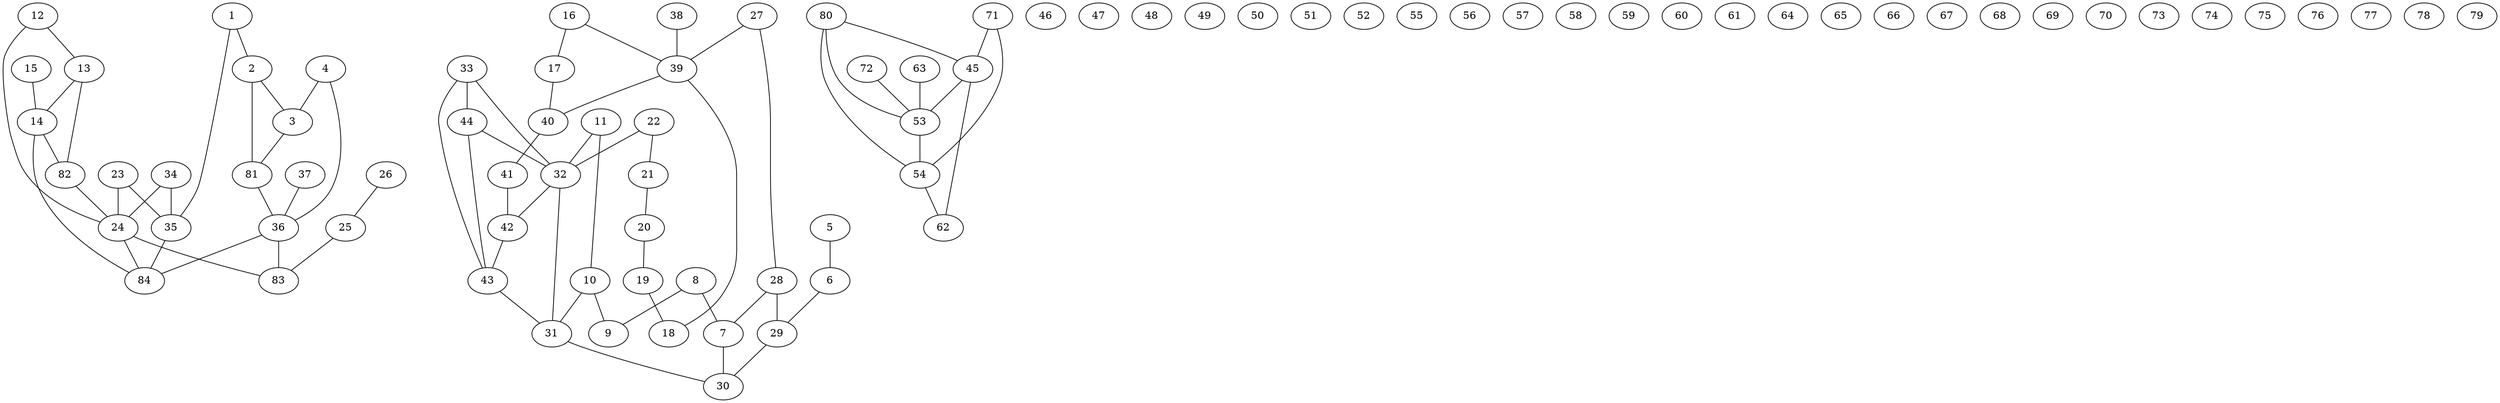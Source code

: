 graph pdb1nal {
	1	 [aaLength=12,
		sequence=KASLRRLVQFNI,
		type=0];
	2	 [aaLength=13,
		sequence=LSEREQVLEIVAE,
		type=0];
	1 -- 2	 [distance0="34.22496",
		frequency=1,
		type0=1];
	35	 [aaLength=13,
		sequence=LSEREQVLEIVAE,
		type=0];
	1 -- 35	 [distance0="48.53321",
		frequency=1,
		type0=3];
	3	 [aaLength=12,
		sequence=AESQQLAASAKR,
		type=0];
	2 -- 3	 [distance0="31.9759",
		frequency=1,
		type0=3];
	81	 [aaLength=4,
		sequence=KGKI,
		type=2];
	2 -- 81	 [distance0="19.27556",
		frequency=1,
		type0=1];
	3 -- 81	 [distance0="23.1265",
		frequency=1,
		type0=2];
	4	 [aaLength=14,
		sequence=FEEHCDHYRAIIDS,
		type=0];
	4 -- 3	 [distance0="31.19031",
		frequency=1,
		type0=2];
	36	 [aaLength=12,
		sequence=AESQQLAASAKR,
		type=0];
	4 -- 36	 [distance0="33.2209",
		frequency=1,
		type0=3];
	5	 [aaLength=7,
		sequence=LDQINTL,
		type=0];
	6	 [aaLength=10,
		sequence=LYQMEQIRRE,
		type=0];
	5 -- 6	 [distance0="23.61906",
		frequency=1,
		type0=1];
	29	 [aaLength=10,
		sequence=DEIFASGLLA,
		type=0];
	6 -- 29	 [distance0="22.27918",
		frequency=1,
		type0=2];
	7	 [aaLength=10,
		sequence=DEIFASGLLA,
		type=0];
	30	 [aaLength=17,
		sequence=YNIMGWRYQGIVKALKE,
		type=0];
	7 -- 30	 [distance0="20.70765",
		frequency=1,
		type0=2];
	8	 [aaLength=17,
		sequence=YNIMGWRYQGIVKALKE,
		type=0];
	8 -- 7	 [distance0="21.31082",
		frequency=1,
		type0=2];
	9	 [aaLength=21,
		sequence=IQTAQKLQTECNKVIDLLIKT,
		type=0];
	8 -- 9	 [distance0="22.18821",
		frequency=1,
		type0=3];
	10	 [aaLength=11,
		sequence=VFRGLKTVLHY,
		type=0];
	10 -- 9	 [distance0="22.11732",
		frequency=1,
		type0=1];
	31	 [aaLength=21,
		sequence=IQTAQKLQTECNKVIDLLIKT,
		type=0];
	10 -- 31	 [distance0="30.49085",
		frequency=1,
		type0=2];
	11	 [aaLength=10,
		sequence=QPELKALAQQ,
		type=0];
	11 -- 10	 [distance0="32.92851",
		frequency=1,
		type0=1];
	32	 [aaLength=11,
		sequence=VFRGLKTVLHY,
		type=0];
	11 -- 32	 [distance0="52.04734",
		frequency=1,
		type0=3];
	12	 [aaLength=12,
		sequence=KASLRRLVQFNI,
		type=0];
	13	 [aaLength=13,
		sequence=LSEREQVLEIVAE,
		type=0];
	12 -- 13	 [distance0="33.28794",
		frequency=1,
		type0=1];
	24	 [aaLength=13,
		sequence=LSEREQVLEIVAE,
		type=0];
	12 -- 24	 [distance0="43.86446",
		frequency=1,
		type0=3];
	14	 [aaLength=12,
		sequence=AESQQLAASAKR,
		type=0];
	13 -- 14	 [distance0="31.65939",
		frequency=1,
		type0=3];
	82	 [aaLength=4,
		sequence=KGKI,
		type=2];
	13 -- 82	 [distance0="21.54832",
		frequency=1,
		type0=1];
	14 -- 82	 [distance0="22.39175",
		frequency=1,
		type0=1];
	84	 [aaLength=4,
		sequence=KGKI,
		type=2];
	14 -- 84	 [distance0="29.91923",
		frequency=1,
		type0=3];
	15	 [aaLength=14,
		sequence=FEEHCDHYRAIIDS,
		type=0];
	15 -- 14	 [distance0="31.96846",
		frequency=1,
		type0=3];
	16	 [aaLength=7,
		sequence=LDQINTL,
		type=0];
	17	 [aaLength=10,
		sequence=LYQMEQIRRE,
		type=0];
	16 -- 17	 [distance0="22.22318",
		frequency=1,
		type0=1];
	39	 [aaLength=10,
		sequence=LYQMEQIRRE,
		type=0];
	16 -- 39	 [distance0="28.59698",
		frequency=1,
		type0=3];
	40	 [aaLength=10,
		sequence=DEIFASGLLA,
		type=0];
	17 -- 40	 [distance0="20.44317",
		frequency=1,
		type0=2];
	18	 [aaLength=10,
		sequence=DEIFASGLLA,
		type=0];
	19	 [aaLength=17,
		sequence=YNIMGWRYQGIVKALKE,
		type=0];
	19 -- 18	 [distance0="21.46431",
		frequency=1,
		type0=1];
	20	 [aaLength=21,
		sequence=IQTAQKLQTECNKVIDLLIKT,
		type=0];
	20 -- 19	 [distance0="22.24148",
		frequency=1,
		type0=1];
	21	 [aaLength=11,
		sequence=VFRGLKTVLHY,
		type=0];
	21 -- 20	 [distance0="23.71854",
		frequency=1,
		type0=1];
	22	 [aaLength=10,
		sequence=QPELKALAQQ,
		type=0];
	22 -- 21	 [distance0="31.75888",
		frequency=1,
		type0=1];
	22 -- 32	 [distance0="51.06044",
		frequency=1,
		type0=2];
	23	 [aaLength=12,
		sequence=KASLRRLVQFNI,
		type=0];
	23 -- 24	 [distance0="33.68188",
		frequency=1,
		type0=2];
	23 -- 35	 [distance0="36.84914",
		frequency=1,
		type0=3];
	83	 [aaLength=4,
		sequence=KGKI,
		type=2];
	24 -- 83	 [distance0="21.44723",
		frequency=1,
		type0=1];
	24 -- 84	 [distance0="24.55853",
		frequency=1,
		type0=3];
	25	 [aaLength=12,
		sequence=AESQQLAASAKR,
		type=0];
	25 -- 83	 [distance0="21.20999",
		frequency=1,
		type0=1];
	26	 [aaLength=14,
		sequence=FEEHCDHYRAIIDS,
		type=0];
	26 -- 25	 [distance0="29.41749",
		frequency=1,
		type0=2];
	27	 [aaLength=7,
		sequence=LDQINTL,
		type=0];
	28	 [aaLength=10,
		sequence=LYQMEQIRRE,
		type=0];
	27 -- 28	 [distance0="25.47036",
		frequency=1,
		type0=2];
	27 -- 39	 [distance0="32.98975",
		frequency=1,
		type0=3];
	28 -- 7	 [distance0="22.85087",
		frequency=1,
		type0=3];
	28 -- 29	 [distance0="22.22798",
		frequency=1,
		type0=2];
	29 -- 30	 [distance0="19.1635",
		frequency=1,
		type0=2];
	31 -- 30	 [distance0="21.65098",
		frequency=1,
		type0=2];
	32 -- 31	 [distance0="26.82063",
		frequency=1,
		type0=2];
	42	 [aaLength=21,
		sequence=IQTAQKLQTECNKVIDLLIKT,
		type=0];
	32 -- 42	 [distance0="28.43693",
		frequency=1,
		type0=3];
	33	 [aaLength=10,
		sequence=QPELKALAQQ,
		type=0];
	33 -- 32	 [distance0="32.96002",
		frequency=1,
		type0=3];
	43	 [aaLength=11,
		sequence=VFRGLKTVLHY,
		type=0];
	33 -- 43	 [distance0="32.42769",
		frequency=1,
		type0=2];
	44	 [aaLength=10,
		sequence=QPELKALAQQ,
		type=0];
	33 -- 44	 [distance0="20.56552",
		frequency=1,
		type0=1];
	34	 [aaLength=12,
		sequence=KASLRRLVQFNI,
		type=0];
	34 -- 24	 [distance0="46.52529",
		frequency=1,
		type0=3];
	34 -- 35	 [distance0="34.42956",
		frequency=1,
		type0=2];
	35 -- 84	 [distance0="19.6702",
		frequency=1,
		type0=1];
	36 -- 83	 [distance0="26.96013",
		frequency=1,
		type0=3];
	36 -- 84	 [distance0="22.37334",
		frequency=1,
		type0=2];
	37	 [aaLength=14,
		sequence=FEEHCDHYRAIIDS,
		type=0];
	37 -- 36	 [distance0="31.10357",
		frequency=1,
		type0=3];
	38	 [aaLength=7,
		sequence=LDQINTL,
		type=0];
	38 -- 39	 [distance0="25.3464",
		frequency=1,
		type0=3];
	39 -- 18	 [distance0="22.51653",
		frequency=1,
		type0=2];
	39 -- 40	 [distance0="24.22874",
		frequency=1,
		type0=3];
	41	 [aaLength=17,
		sequence=YNIMGWRYQGIVKALKE,
		type=0];
	40 -- 41	 [distance0="19.73277",
		frequency=1,
		type0=2];
	41 -- 42	 [distance0="19.68628",
		frequency=1,
		type0=1];
	42 -- 43	 [distance0="27.28983",
		frequency=1,
		type0=2];
	43 -- 31	 [distance0="32.12024",
		frequency=1,
		type0=3];
	44 -- 32	 [distance0="41.0292",
		frequency=1,
		type0=3];
	44 -- 43	 [distance0="32.93671",
		frequency=1,
		type0=2];
	45	 [aaLength=3,
		sequence=MAA,
		type=1];
	53	 [aaLength=3,
		sequence=MAA,
		type=1];
	45 -- 53	 [distance0="0.0",
		frequency=1,
		type0=1];
	46	 [aaLength=4,
		sequence=GLYV,
		type=1];
	47	 [aaLength=5,
		sequence=KLIAH,
		type=1];
	48	 [aaLength=5,
		sequence=AVSAV,
		type=1];
	49	 [aaLength=5,
		sequence=MVVYN,
		type=1];
	50	 [aaLength=6,
		sequence=VGALKQ,
		type=1];
	51	 [aaLength=4,
		sequence=VLYN,
		type=1];
	52	 [aaLength=4,
		sequence=GGIG,
		type=1];
	54	 [aaLength=3,
		sequence=MAA,
		type=1];
	53 -- 54	 [distance0="0.0",
		frequency=1,
		type0=2];
	62	 [aaLength=3,
		sequence=MAA,
		type=1];
	54 -- 62	 [distance0="0.0",
		frequency=1,
		type0=3];
	55	 [aaLength=4,
		sequence=GLYV,
		type=1];
	56	 [aaLength=5,
		sequence=KLIAH,
		type=1];
	57	 [aaLength=5,
		sequence=AVSAV,
		type=1];
	58	 [aaLength=5,
		sequence=MVVYN,
		type=1];
	59	 [aaLength=6,
		sequence=VGALKQ,
		type=1];
	60	 [aaLength=4,
		sequence=VLYN,
		type=1];
	61	 [aaLength=4,
		sequence=GGIG,
		type=1];
	62 -- 45	 [distance0="0.0",
		frequency=1,
		type0=1];
	63	 [aaLength=3,
		sequence=MAA,
		type=1];
	63 -- 53	 [distance0="0.0",
		frequency=1,
		type0=2];
	64	 [aaLength=4,
		sequence=GLYV,
		type=1];
	65	 [aaLength=5,
		sequence=KLIAH,
		type=1];
	66	 [aaLength=5,
		sequence=AVSAV,
		type=1];
	67	 [aaLength=5,
		sequence=MVVYN,
		type=1];
	68	 [aaLength=6,
		sequence=VGALKQ,
		type=1];
	69	 [aaLength=4,
		sequence=VLYN,
		type=1];
	70	 [aaLength=4,
		sequence=GGIG,
		type=1];
	71	 [aaLength=3,
		sequence=MAA,
		type=1];
	71 -- 45	 [distance0="0.0",
		frequency=1,
		type0=1];
	71 -- 54	 [distance0="0.0",
		frequency=1,
		type0=3];
	72	 [aaLength=3,
		sequence=MAA,
		type=1];
	72 -- 53	 [distance0="0.0",
		frequency=1,
		type0=2];
	73	 [aaLength=4,
		sequence=GLYV,
		type=1];
	74	 [aaLength=5,
		sequence=KLIAH,
		type=1];
	75	 [aaLength=5,
		sequence=AVSAV,
		type=1];
	76	 [aaLength=5,
		sequence=MVVYN,
		type=1];
	77	 [aaLength=6,
		sequence=VGALKQ,
		type=1];
	78	 [aaLength=4,
		sequence=VLYN,
		type=1];
	79	 [aaLength=4,
		sequence=GGIG,
		type=1];
	80	 [aaLength=3,
		sequence=MAA,
		type=1];
	80 -- 45	 [distance0="0.0",
		frequency=1,
		type0=1];
	80 -- 53	 [distance0="0.0",
		frequency=1,
		type0=2];
	80 -- 54	 [distance0="0.0",
		frequency=1,
		type0=3];
	81 -- 36	 [distance0="35.01795",
		frequency=1,
		type0=3];
	82 -- 24	 [distance0="38.96574",
		frequency=1,
		type0=3];
}
